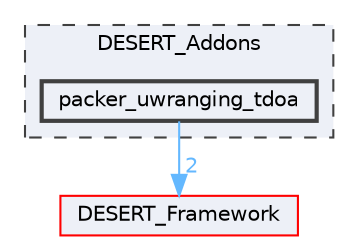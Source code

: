digraph "packer_uwranging_tdoa"
{
 // LATEX_PDF_SIZE
  bgcolor="transparent";
  edge [fontname=Helvetica,fontsize=10,labelfontname=Helvetica,labelfontsize=10];
  node [fontname=Helvetica,fontsize=10,shape=box,height=0.2,width=0.4];
  compound=true
  subgraph clusterdir_08adb9e4b94062c0b7143ffffbc6188b {
    graph [ bgcolor="#edf0f7", pencolor="grey25", label="DESERT_Addons", fontname=Helvetica,fontsize=10 style="filled,dashed", URL="dir_08adb9e4b94062c0b7143ffffbc6188b.html",tooltip=""]
  dir_7c3b5bfbc8b29307c2748460049d99d2 [label="packer_uwranging_tdoa", fillcolor="#edf0f7", color="grey25", style="filled,bold", URL="dir_7c3b5bfbc8b29307c2748460049d99d2.html",tooltip=""];
  }
  dir_f005ed4eaea92841740b83a4e0617b95 [label="DESERT_Framework", fillcolor="#edf0f7", color="red", style="filled", URL="dir_f005ed4eaea92841740b83a4e0617b95.html",tooltip=""];
  dir_7c3b5bfbc8b29307c2748460049d99d2->dir_f005ed4eaea92841740b83a4e0617b95 [headlabel="2", labeldistance=1.5 headhref="dir_000020_000005.html" href="dir_000020_000005.html" color="steelblue1" fontcolor="steelblue1"];
}
